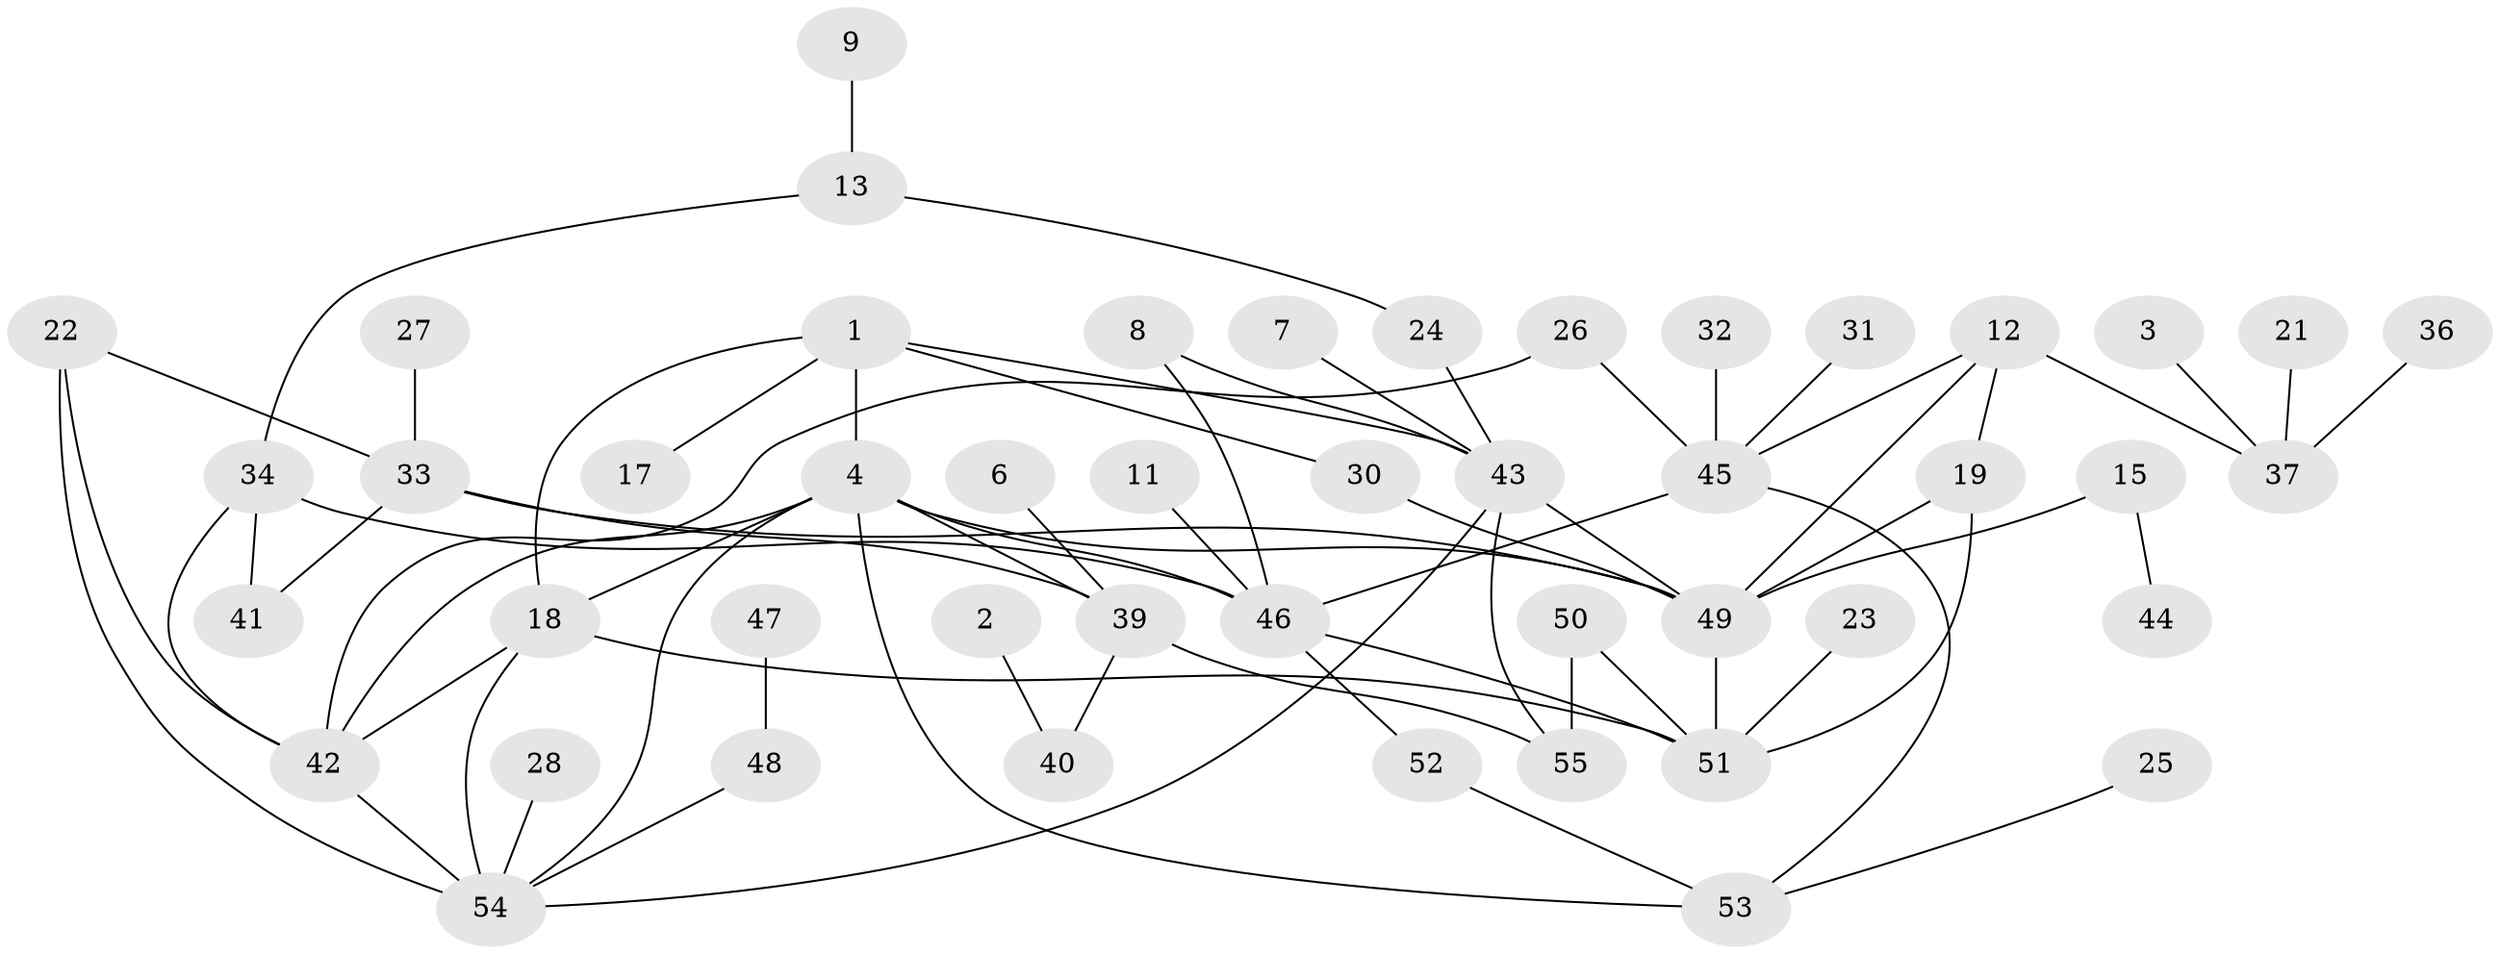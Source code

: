// original degree distribution, {3: 0.24545454545454545, 2: 0.21818181818181817, 4: 0.10909090909090909, 1: 0.2636363636363636, 8: 0.00909090909090909, 0: 0.07272727272727272, 5: 0.05454545454545454, 7: 0.01818181818181818, 6: 0.00909090909090909}
// Generated by graph-tools (version 1.1) at 2025/25/03/09/25 03:25:13]
// undirected, 47 vertices, 70 edges
graph export_dot {
graph [start="1"]
  node [color=gray90,style=filled];
  1;
  2;
  3;
  4;
  6;
  7;
  8;
  9;
  11;
  12;
  13;
  15;
  17;
  18;
  19;
  21;
  22;
  23;
  24;
  25;
  26;
  27;
  28;
  30;
  31;
  32;
  33;
  34;
  36;
  37;
  39;
  40;
  41;
  42;
  43;
  44;
  45;
  46;
  47;
  48;
  49;
  50;
  51;
  52;
  53;
  54;
  55;
  1 -- 4 [weight=1.0];
  1 -- 17 [weight=1.0];
  1 -- 18 [weight=1.0];
  1 -- 30 [weight=1.0];
  1 -- 43 [weight=1.0];
  2 -- 40 [weight=1.0];
  3 -- 37 [weight=1.0];
  4 -- 18 [weight=1.0];
  4 -- 39 [weight=1.0];
  4 -- 42 [weight=1.0];
  4 -- 46 [weight=1.0];
  4 -- 49 [weight=2.0];
  4 -- 53 [weight=1.0];
  4 -- 54 [weight=1.0];
  6 -- 39 [weight=1.0];
  7 -- 43 [weight=1.0];
  8 -- 43 [weight=1.0];
  8 -- 46 [weight=1.0];
  9 -- 13 [weight=1.0];
  11 -- 46 [weight=1.0];
  12 -- 19 [weight=1.0];
  12 -- 37 [weight=1.0];
  12 -- 45 [weight=1.0];
  12 -- 49 [weight=1.0];
  13 -- 24 [weight=1.0];
  13 -- 34 [weight=1.0];
  15 -- 44 [weight=1.0];
  15 -- 49 [weight=1.0];
  18 -- 42 [weight=1.0];
  18 -- 51 [weight=1.0];
  18 -- 54 [weight=2.0];
  19 -- 49 [weight=1.0];
  19 -- 51 [weight=1.0];
  21 -- 37 [weight=1.0];
  22 -- 33 [weight=1.0];
  22 -- 42 [weight=1.0];
  22 -- 54 [weight=1.0];
  23 -- 51 [weight=1.0];
  24 -- 43 [weight=2.0];
  25 -- 53 [weight=1.0];
  26 -- 42 [weight=1.0];
  26 -- 45 [weight=1.0];
  27 -- 33 [weight=1.0];
  28 -- 54 [weight=1.0];
  30 -- 49 [weight=2.0];
  31 -- 45 [weight=1.0];
  32 -- 45 [weight=1.0];
  33 -- 39 [weight=1.0];
  33 -- 41 [weight=1.0];
  33 -- 49 [weight=2.0];
  34 -- 41 [weight=1.0];
  34 -- 42 [weight=1.0];
  34 -- 46 [weight=1.0];
  36 -- 37 [weight=1.0];
  39 -- 40 [weight=1.0];
  39 -- 55 [weight=1.0];
  42 -- 54 [weight=1.0];
  43 -- 49 [weight=1.0];
  43 -- 54 [weight=1.0];
  43 -- 55 [weight=1.0];
  45 -- 46 [weight=2.0];
  45 -- 53 [weight=1.0];
  46 -- 51 [weight=1.0];
  46 -- 52 [weight=1.0];
  47 -- 48 [weight=1.0];
  48 -- 54 [weight=1.0];
  49 -- 51 [weight=1.0];
  50 -- 51 [weight=1.0];
  50 -- 55 [weight=1.0];
  52 -- 53 [weight=1.0];
}
